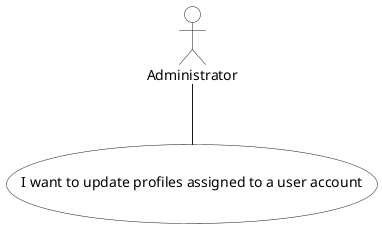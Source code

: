 @startuml

usecase (I want to update profiles assigned to a user account) #FFFFFF
actor Administrator #FFFFFF

:Administrator: -- (I want to update profiles assigned to a user account)
@enduml
